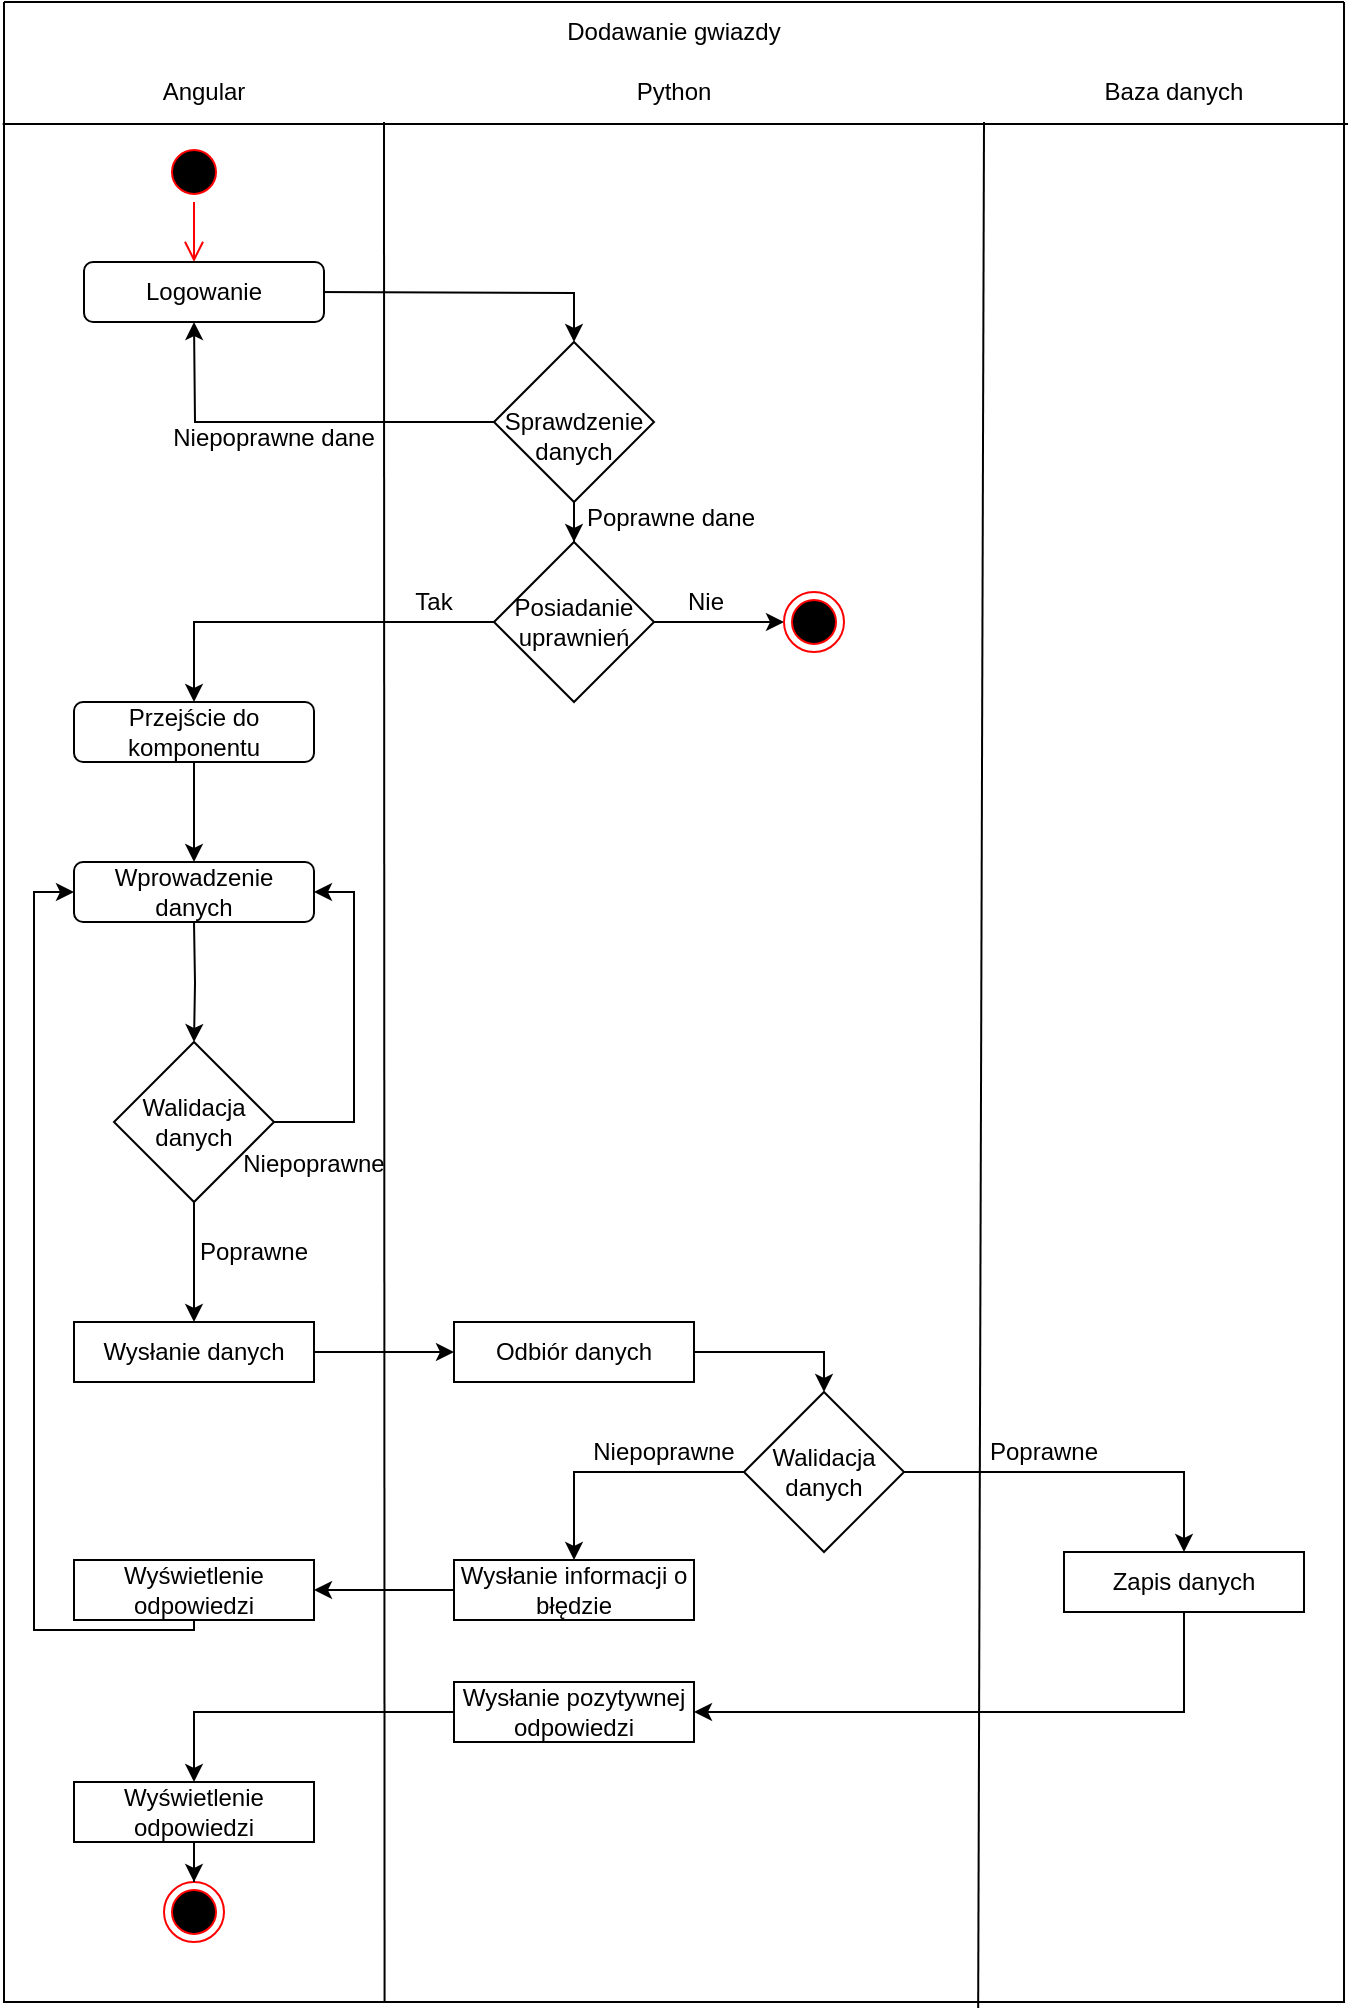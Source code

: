 <mxfile version="15.9.4" type="device"><diagram id="DDPUt-vewPU0iv0nvfQp" name="Page-1"><mxGraphModel dx="1151" dy="637" grid="1" gridSize="10" guides="1" tooltips="1" connect="1" arrows="1" fold="1" page="1" pageScale="1" pageWidth="827" pageHeight="1169" math="0" shadow="0"><root><mxCell id="0"/><mxCell id="1" parent="0"/><mxCell id="1w6XjBaGpvM4Yt9MOj0c-23" value="" style="swimlane;startSize=0;" parent="1" vertex="1"><mxGeometry x="80" y="20" width="670" height="1000" as="geometry"/></mxCell><mxCell id="1w6XjBaGpvM4Yt9MOj0c-24" value="Angular" style="text;html=1;strokeColor=none;fillColor=none;align=center;verticalAlign=middle;whiteSpace=wrap;rounded=0;" parent="1w6XjBaGpvM4Yt9MOj0c-23" vertex="1"><mxGeometry x="70" y="30" width="60" height="30" as="geometry"/></mxCell><mxCell id="1w6XjBaGpvM4Yt9MOj0c-26" value="Dodawanie gwiazdy" style="text;html=1;strokeColor=none;fillColor=none;align=center;verticalAlign=middle;whiteSpace=wrap;rounded=0;" parent="1w6XjBaGpvM4Yt9MOj0c-23" vertex="1"><mxGeometry x="275" width="120" height="30" as="geometry"/></mxCell><mxCell id="1w6XjBaGpvM4Yt9MOj0c-27" value="Python" style="text;html=1;strokeColor=none;fillColor=none;align=center;verticalAlign=middle;whiteSpace=wrap;rounded=0;" parent="1w6XjBaGpvM4Yt9MOj0c-23" vertex="1"><mxGeometry x="305" y="30" width="60" height="30" as="geometry"/></mxCell><mxCell id="1w6XjBaGpvM4Yt9MOj0c-28" value="" style="endArrow=none;html=1;rounded=0;exitX=0.727;exitY=1.003;exitDx=0;exitDy=0;exitPerimeter=0;" parent="1w6XjBaGpvM4Yt9MOj0c-23" source="1w6XjBaGpvM4Yt9MOj0c-23" edge="1"><mxGeometry width="50" height="50" relative="1" as="geometry"><mxPoint x="490" y="450" as="sourcePoint"/><mxPoint x="490" y="60" as="targetPoint"/></mxGeometry></mxCell><mxCell id="1w6XjBaGpvM4Yt9MOj0c-29" value="" style="endArrow=none;html=1;rounded=0;exitX=0.284;exitY=1;exitDx=0;exitDy=0;exitPerimeter=0;" parent="1w6XjBaGpvM4Yt9MOj0c-23" source="1w6XjBaGpvM4Yt9MOj0c-23" edge="1"><mxGeometry width="50" height="50" relative="1" as="geometry"><mxPoint x="190" y="460" as="sourcePoint"/><mxPoint x="190" y="60" as="targetPoint"/></mxGeometry></mxCell><mxCell id="1w6XjBaGpvM4Yt9MOj0c-30" style="edgeStyle=orthogonalEdgeStyle;rounded=0;orthogonalLoop=1;jettySize=auto;html=1;entryX=0.5;entryY=0;entryDx=0;entryDy=0;" parent="1w6XjBaGpvM4Yt9MOj0c-23" target="1w6XjBaGpvM4Yt9MOj0c-36" edge="1"><mxGeometry relative="1" as="geometry"><mxPoint x="155" y="145" as="sourcePoint"/></mxGeometry></mxCell><mxCell id="1w6XjBaGpvM4Yt9MOj0c-32" value="" style="ellipse;html=1;shape=startState;fillColor=#000000;strokeColor=#ff0000;" parent="1w6XjBaGpvM4Yt9MOj0c-23" vertex="1"><mxGeometry x="80" y="70" width="30" height="30" as="geometry"/></mxCell><mxCell id="1w6XjBaGpvM4Yt9MOj0c-33" value="" style="edgeStyle=orthogonalEdgeStyle;html=1;verticalAlign=bottom;endArrow=open;endSize=8;strokeColor=#ff0000;rounded=0;" parent="1w6XjBaGpvM4Yt9MOj0c-23" source="1w6XjBaGpvM4Yt9MOj0c-32" edge="1"><mxGeometry relative="1" as="geometry"><mxPoint x="95" y="130" as="targetPoint"/></mxGeometry></mxCell><mxCell id="1w6XjBaGpvM4Yt9MOj0c-34" style="edgeStyle=orthogonalEdgeStyle;rounded=0;orthogonalLoop=1;jettySize=auto;html=1;entryX=0.5;entryY=1;entryDx=0;entryDy=0;" parent="1w6XjBaGpvM4Yt9MOj0c-23" source="1w6XjBaGpvM4Yt9MOj0c-36" edge="1"><mxGeometry relative="1" as="geometry"><mxPoint x="95" y="160" as="targetPoint"/></mxGeometry></mxCell><mxCell id="1w6XjBaGpvM4Yt9MOj0c-35" style="edgeStyle=orthogonalEdgeStyle;rounded=0;orthogonalLoop=1;jettySize=auto;html=1;" parent="1w6XjBaGpvM4Yt9MOj0c-23" source="1w6XjBaGpvM4Yt9MOj0c-36" target="1w6XjBaGpvM4Yt9MOj0c-39" edge="1"><mxGeometry relative="1" as="geometry"/></mxCell><mxCell id="1w6XjBaGpvM4Yt9MOj0c-36" value="&lt;br&gt;Sprawdzenie danych" style="rhombus;whiteSpace=wrap;html=1;" parent="1w6XjBaGpvM4Yt9MOj0c-23" vertex="1"><mxGeometry x="245" y="170" width="80" height="80" as="geometry"/></mxCell><mxCell id="1w6XjBaGpvM4Yt9MOj0c-37" style="edgeStyle=orthogonalEdgeStyle;rounded=0;orthogonalLoop=1;jettySize=auto;html=1;entryX=0;entryY=0.5;entryDx=0;entryDy=0;" parent="1w6XjBaGpvM4Yt9MOj0c-23" source="1w6XjBaGpvM4Yt9MOj0c-39" target="1w6XjBaGpvM4Yt9MOj0c-42" edge="1"><mxGeometry relative="1" as="geometry"/></mxCell><mxCell id="1w6XjBaGpvM4Yt9MOj0c-38" style="edgeStyle=orthogonalEdgeStyle;rounded=0;orthogonalLoop=1;jettySize=auto;html=1;entryX=0.5;entryY=0;entryDx=0;entryDy=0;" parent="1w6XjBaGpvM4Yt9MOj0c-23" source="1w6XjBaGpvM4Yt9MOj0c-39" edge="1"><mxGeometry relative="1" as="geometry"><mxPoint x="95" y="350.0" as="targetPoint"/><Array as="points"><mxPoint x="95" y="310"/></Array></mxGeometry></mxCell><mxCell id="1w6XjBaGpvM4Yt9MOj0c-39" value="Posiadanie uprawnień" style="rhombus;whiteSpace=wrap;html=1;" parent="1w6XjBaGpvM4Yt9MOj0c-23" vertex="1"><mxGeometry x="245" y="270" width="80" height="80" as="geometry"/></mxCell><mxCell id="1w6XjBaGpvM4Yt9MOj0c-77" style="edgeStyle=orthogonalEdgeStyle;rounded=0;orthogonalLoop=1;jettySize=auto;html=1;entryX=0.5;entryY=0;entryDx=0;entryDy=0;" parent="1w6XjBaGpvM4Yt9MOj0c-23" edge="1"><mxGeometry relative="1" as="geometry"><mxPoint x="95" y="380" as="sourcePoint"/><mxPoint x="95" y="430" as="targetPoint"/></mxGeometry></mxCell><mxCell id="1w6XjBaGpvM4Yt9MOj0c-42" value="" style="ellipse;html=1;shape=endState;fillColor=#000000;strokeColor=#ff0000;" parent="1w6XjBaGpvM4Yt9MOj0c-23" vertex="1"><mxGeometry x="390" y="295" width="30" height="30" as="geometry"/></mxCell><mxCell id="1w6XjBaGpvM4Yt9MOj0c-45" style="edgeStyle=orthogonalEdgeStyle;rounded=0;orthogonalLoop=1;jettySize=auto;html=1;entryX=0.5;entryY=0;entryDx=0;entryDy=0;" parent="1w6XjBaGpvM4Yt9MOj0c-23" target="1w6XjBaGpvM4Yt9MOj0c-70" edge="1"><mxGeometry relative="1" as="geometry"><mxPoint x="95" y="460" as="sourcePoint"/></mxGeometry></mxCell><mxCell id="1w6XjBaGpvM4Yt9MOj0c-47" style="edgeStyle=orthogonalEdgeStyle;rounded=0;orthogonalLoop=1;jettySize=auto;html=1;entryX=0.5;entryY=0;entryDx=0;entryDy=0;" parent="1w6XjBaGpvM4Yt9MOj0c-23" source="1w6XjBaGpvM4Yt9MOj0c-49" target="1w6XjBaGpvM4Yt9MOj0c-62" edge="1"><mxGeometry relative="1" as="geometry"/></mxCell><mxCell id="1w6XjBaGpvM4Yt9MOj0c-48" style="edgeStyle=orthogonalEdgeStyle;rounded=0;orthogonalLoop=1;jettySize=auto;html=1;entryX=0.5;entryY=0;entryDx=0;entryDy=0;" parent="1w6XjBaGpvM4Yt9MOj0c-23" source="1w6XjBaGpvM4Yt9MOj0c-49" target="1w6XjBaGpvM4Yt9MOj0c-55" edge="1"><mxGeometry relative="1" as="geometry"/></mxCell><mxCell id="1w6XjBaGpvM4Yt9MOj0c-49" value="Walidacja danych" style="rhombus;whiteSpace=wrap;html=1;" parent="1w6XjBaGpvM4Yt9MOj0c-23" vertex="1"><mxGeometry x="370" y="695" width="80" height="80" as="geometry"/></mxCell><mxCell id="1w6XjBaGpvM4Yt9MOj0c-50" style="edgeStyle=orthogonalEdgeStyle;rounded=0;orthogonalLoop=1;jettySize=auto;html=1;" parent="1w6XjBaGpvM4Yt9MOj0c-23" source="1w6XjBaGpvM4Yt9MOj0c-51" target="1w6XjBaGpvM4Yt9MOj0c-53" edge="1"><mxGeometry relative="1" as="geometry"/></mxCell><mxCell id="1w6XjBaGpvM4Yt9MOj0c-51" value="Wysłanie danych&lt;span style=&quot;color: rgba(0 , 0 , 0 , 0) ; font-family: monospace ; font-size: 0px&quot;&gt;%3CmxGraphModel%3E%3Croot%3E%3CmxCell%20id%3D%220%22%2F%3E%3CmxCell%20id%3D%221%22%20parent%3D%220%22%2F%3E%3CmxCell%20id%3D%222%22%20value%3D%22Wprowadzenie%20danych%22%20style%3D%22rounded%3D0%3BwhiteSpace%3Dwrap%3Bhtml%3D1%3B%22%20vertex%3D%221%22%20parent%3D%221%22%3E%3CmxGeometry%20x%3D%22120%22%20y%3D%22530%22%20width%3D%22120%22%20height%3D%2230%22%20as%3D%22geometry%22%2F%3E%3C%2FmxCell%3E%3C%2Froot%3E%3C%2FmxGraphModel%3E&lt;/span&gt;" style="rounded=0;whiteSpace=wrap;html=1;" parent="1w6XjBaGpvM4Yt9MOj0c-23" vertex="1"><mxGeometry x="35" y="660" width="120" height="30" as="geometry"/></mxCell><mxCell id="1w6XjBaGpvM4Yt9MOj0c-52" style="edgeStyle=orthogonalEdgeStyle;rounded=0;orthogonalLoop=1;jettySize=auto;html=1;entryX=0.5;entryY=0;entryDx=0;entryDy=0;" parent="1w6XjBaGpvM4Yt9MOj0c-23" source="1w6XjBaGpvM4Yt9MOj0c-53" target="1w6XjBaGpvM4Yt9MOj0c-49" edge="1"><mxGeometry relative="1" as="geometry"/></mxCell><mxCell id="1w6XjBaGpvM4Yt9MOj0c-53" value="Odbiór danych" style="rounded=0;whiteSpace=wrap;html=1;" parent="1w6XjBaGpvM4Yt9MOj0c-23" vertex="1"><mxGeometry x="225" y="660" width="120" height="30" as="geometry"/></mxCell><mxCell id="1w6XjBaGpvM4Yt9MOj0c-54" style="edgeStyle=orthogonalEdgeStyle;rounded=0;orthogonalLoop=1;jettySize=auto;html=1;entryX=1;entryY=0.5;entryDx=0;entryDy=0;" parent="1w6XjBaGpvM4Yt9MOj0c-23" source="1w6XjBaGpvM4Yt9MOj0c-55" target="1w6XjBaGpvM4Yt9MOj0c-57" edge="1"><mxGeometry relative="1" as="geometry"><Array as="points"><mxPoint x="590" y="855"/></Array></mxGeometry></mxCell><mxCell id="1w6XjBaGpvM4Yt9MOj0c-55" value="Zapis danych" style="rounded=0;whiteSpace=wrap;html=1;" parent="1w6XjBaGpvM4Yt9MOj0c-23" vertex="1"><mxGeometry x="530" y="775" width="120" height="30" as="geometry"/></mxCell><mxCell id="1w6XjBaGpvM4Yt9MOj0c-56" style="edgeStyle=orthogonalEdgeStyle;rounded=0;orthogonalLoop=1;jettySize=auto;html=1;entryX=0.5;entryY=0;entryDx=0;entryDy=0;" parent="1w6XjBaGpvM4Yt9MOj0c-23" source="1w6XjBaGpvM4Yt9MOj0c-57" target="1w6XjBaGpvM4Yt9MOj0c-64" edge="1"><mxGeometry relative="1" as="geometry"/></mxCell><mxCell id="1w6XjBaGpvM4Yt9MOj0c-57" value="Wysłanie pozytywnej odpowiedzi" style="rounded=0;whiteSpace=wrap;html=1;" parent="1w6XjBaGpvM4Yt9MOj0c-23" vertex="1"><mxGeometry x="225" y="840" width="120" height="30" as="geometry"/></mxCell><mxCell id="1w6XjBaGpvM4Yt9MOj0c-58" style="edgeStyle=orthogonalEdgeStyle;rounded=0;orthogonalLoop=1;jettySize=auto;html=1;entryX=0;entryY=0.5;entryDx=0;entryDy=0;" parent="1w6XjBaGpvM4Yt9MOj0c-23" source="1w6XjBaGpvM4Yt9MOj0c-59" edge="1"><mxGeometry relative="1" as="geometry"><Array as="points"><mxPoint x="15" y="814"/><mxPoint x="15" y="445"/></Array><mxPoint x="35" y="445" as="targetPoint"/></mxGeometry></mxCell><mxCell id="1w6XjBaGpvM4Yt9MOj0c-59" value="Wyświetlenie odpowiedzi" style="rounded=0;whiteSpace=wrap;html=1;" parent="1w6XjBaGpvM4Yt9MOj0c-23" vertex="1"><mxGeometry x="35" y="779" width="120" height="30" as="geometry"/></mxCell><mxCell id="1w6XjBaGpvM4Yt9MOj0c-60" value="" style="ellipse;html=1;shape=endState;fillColor=#000000;strokeColor=#ff0000;" parent="1w6XjBaGpvM4Yt9MOj0c-23" vertex="1"><mxGeometry x="80" y="940" width="30" height="30" as="geometry"/></mxCell><mxCell id="1w6XjBaGpvM4Yt9MOj0c-61" style="edgeStyle=orthogonalEdgeStyle;rounded=0;orthogonalLoop=1;jettySize=auto;html=1;entryX=1;entryY=0.5;entryDx=0;entryDy=0;" parent="1w6XjBaGpvM4Yt9MOj0c-23" source="1w6XjBaGpvM4Yt9MOj0c-62" target="1w6XjBaGpvM4Yt9MOj0c-59" edge="1"><mxGeometry relative="1" as="geometry"/></mxCell><mxCell id="1w6XjBaGpvM4Yt9MOj0c-62" value="Wysłanie informacji o błędzie" style="rounded=0;whiteSpace=wrap;html=1;" parent="1w6XjBaGpvM4Yt9MOj0c-23" vertex="1"><mxGeometry x="225" y="779" width="120" height="30" as="geometry"/></mxCell><mxCell id="1w6XjBaGpvM4Yt9MOj0c-63" style="edgeStyle=orthogonalEdgeStyle;rounded=0;orthogonalLoop=1;jettySize=auto;html=1;entryX=0.5;entryY=0;entryDx=0;entryDy=0;" parent="1w6XjBaGpvM4Yt9MOj0c-23" source="1w6XjBaGpvM4Yt9MOj0c-64" target="1w6XjBaGpvM4Yt9MOj0c-60" edge="1"><mxGeometry relative="1" as="geometry"/></mxCell><mxCell id="1w6XjBaGpvM4Yt9MOj0c-64" value="Wyświetlenie odpowiedzi" style="rounded=0;whiteSpace=wrap;html=1;" parent="1w6XjBaGpvM4Yt9MOj0c-23" vertex="1"><mxGeometry x="35" y="890" width="120" height="30" as="geometry"/></mxCell><mxCell id="1w6XjBaGpvM4Yt9MOj0c-65" value="Poprawne dane" style="text;html=1;strokeColor=none;fillColor=none;align=center;verticalAlign=middle;whiteSpace=wrap;rounded=0;" parent="1w6XjBaGpvM4Yt9MOj0c-23" vertex="1"><mxGeometry x="286" y="243" width="95" height="30" as="geometry"/></mxCell><mxCell id="1w6XjBaGpvM4Yt9MOj0c-66" value="Tak" style="text;html=1;strokeColor=none;fillColor=none;align=center;verticalAlign=middle;whiteSpace=wrap;rounded=0;" parent="1w6XjBaGpvM4Yt9MOj0c-23" vertex="1"><mxGeometry x="185" y="290" width="60" height="20" as="geometry"/></mxCell><mxCell id="1w6XjBaGpvM4Yt9MOj0c-67" value="Nie" style="text;html=1;strokeColor=none;fillColor=none;align=center;verticalAlign=middle;whiteSpace=wrap;rounded=0;" parent="1w6XjBaGpvM4Yt9MOj0c-23" vertex="1"><mxGeometry x="321" y="290" width="60" height="20" as="geometry"/></mxCell><mxCell id="1w6XjBaGpvM4Yt9MOj0c-68" style="edgeStyle=orthogonalEdgeStyle;rounded=0;orthogonalLoop=1;jettySize=auto;html=1;entryX=0.5;entryY=0;entryDx=0;entryDy=0;" parent="1w6XjBaGpvM4Yt9MOj0c-23" source="1w6XjBaGpvM4Yt9MOj0c-70" target="1w6XjBaGpvM4Yt9MOj0c-51" edge="1"><mxGeometry relative="1" as="geometry"/></mxCell><mxCell id="1w6XjBaGpvM4Yt9MOj0c-69" style="edgeStyle=orthogonalEdgeStyle;rounded=0;orthogonalLoop=1;jettySize=auto;html=1;entryX=1;entryY=0.5;entryDx=0;entryDy=0;" parent="1w6XjBaGpvM4Yt9MOj0c-23" source="1w6XjBaGpvM4Yt9MOj0c-70" edge="1"><mxGeometry relative="1" as="geometry"><Array as="points"><mxPoint x="175" y="560"/><mxPoint x="175" y="445"/></Array><mxPoint x="155" y="445" as="targetPoint"/></mxGeometry></mxCell><mxCell id="1w6XjBaGpvM4Yt9MOj0c-70" value="Walidacja danych" style="rhombus;whiteSpace=wrap;html=1;" parent="1w6XjBaGpvM4Yt9MOj0c-23" vertex="1"><mxGeometry x="55" y="520" width="80" height="80" as="geometry"/></mxCell><mxCell id="1w6XjBaGpvM4Yt9MOj0c-71" value="Poprawne" style="text;html=1;strokeColor=none;fillColor=none;align=center;verticalAlign=middle;whiteSpace=wrap;rounded=0;" parent="1w6XjBaGpvM4Yt9MOj0c-23" vertex="1"><mxGeometry x="95" y="610" width="60" height="30" as="geometry"/></mxCell><mxCell id="1w6XjBaGpvM4Yt9MOj0c-72" value="Niepoprawne" style="text;html=1;strokeColor=none;fillColor=none;align=center;verticalAlign=middle;whiteSpace=wrap;rounded=0;" parent="1w6XjBaGpvM4Yt9MOj0c-23" vertex="1"><mxGeometry x="125" y="566" width="60" height="30" as="geometry"/></mxCell><mxCell id="1w6XjBaGpvM4Yt9MOj0c-73" value="Poprawne" style="text;html=1;strokeColor=none;fillColor=none;align=center;verticalAlign=middle;whiteSpace=wrap;rounded=0;" parent="1w6XjBaGpvM4Yt9MOj0c-23" vertex="1"><mxGeometry x="490" y="710" width="60" height="30" as="geometry"/></mxCell><mxCell id="1w6XjBaGpvM4Yt9MOj0c-74" value="Niepoprawne" style="text;html=1;strokeColor=none;fillColor=none;align=center;verticalAlign=middle;whiteSpace=wrap;rounded=0;" parent="1w6XjBaGpvM4Yt9MOj0c-23" vertex="1"><mxGeometry x="300" y="710" width="60" height="30" as="geometry"/></mxCell><mxCell id="sjkTuVSubV_vaBa4zY4l-1" value="Baza danych" style="text;html=1;strokeColor=none;fillColor=none;align=center;verticalAlign=middle;whiteSpace=wrap;rounded=0;" vertex="1" parent="1w6XjBaGpvM4Yt9MOj0c-23"><mxGeometry x="540" y="30" width="90" height="30" as="geometry"/></mxCell><mxCell id="sjkTuVSubV_vaBa4zY4l-2" value="&lt;span&gt;Logowanie&lt;/span&gt;" style="rounded=1;whiteSpace=wrap;html=1;" vertex="1" parent="1w6XjBaGpvM4Yt9MOj0c-23"><mxGeometry x="40" y="130" width="120" height="30" as="geometry"/></mxCell><mxCell id="sjkTuVSubV_vaBa4zY4l-3" value="Przejście do komponentu" style="rounded=1;whiteSpace=wrap;html=1;" vertex="1" parent="1w6XjBaGpvM4Yt9MOj0c-23"><mxGeometry x="35" y="350" width="120" height="30" as="geometry"/></mxCell><mxCell id="sjkTuVSubV_vaBa4zY4l-4" value="Wprowadzenie danych" style="rounded=1;whiteSpace=wrap;html=1;" vertex="1" parent="1w6XjBaGpvM4Yt9MOj0c-23"><mxGeometry x="35" y="430" width="120" height="30" as="geometry"/></mxCell><mxCell id="1w6XjBaGpvM4Yt9MOj0c-75" value="" style="endArrow=none;html=1;rounded=0;exitX=-0.001;exitY=0.061;exitDx=0;exitDy=0;exitPerimeter=0;entryX=1.003;entryY=0.061;entryDx=0;entryDy=0;entryPerimeter=0;" parent="1" source="1w6XjBaGpvM4Yt9MOj0c-23" target="1w6XjBaGpvM4Yt9MOj0c-23" edge="1"><mxGeometry width="50" height="50" relative="1" as="geometry"><mxPoint x="280" y="240" as="sourcePoint"/><mxPoint x="330" y="190" as="targetPoint"/></mxGeometry></mxCell><mxCell id="1w6XjBaGpvM4Yt9MOj0c-76" value="Niepoprawne dane" style="text;html=1;strokeColor=none;fillColor=none;align=center;verticalAlign=middle;whiteSpace=wrap;rounded=0;" parent="1" vertex="1"><mxGeometry x="150" y="223" width="130" height="30" as="geometry"/></mxCell></root></mxGraphModel></diagram></mxfile>
